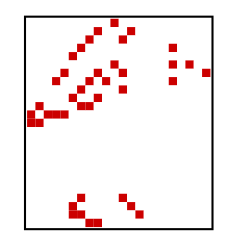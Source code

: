 digraph matriz_1
{
	node[shape = plaintext];
		//Nodos internos
		capa_1[label = <<TABLE BORDER = "1" CELLBORDER = "0" CELLSPACING = "0">
		<TR > <TD BGCOLOR = "#FFFFFF"></TD>	<TD BGCOLOR = "#FFFFFF"></TD>	<TD BGCOLOR = "#FFFFFF"></TD>	<TD BGCOLOR = "#FFFFFF"></TD>	<TD BGCOLOR = "#FFFFFF"></TD>	<TD BGCOLOR = "#FFFFFF"></TD>	<TD BGCOLOR = "#FFFFFF"></TD>	<TD BGCOLOR = "#FFFFFF"></TD>	<TD BGCOLOR = "#FFFFFF"></TD>	<TD BGCOLOR = "#FFFFFF"></TD>	<TD BGCOLOR = "#CC0000"></TD>	<TD BGCOLOR = "#FFFFFF"></TD>	<TD BGCOLOR = "#FFFFFF"></TD>	<TD BGCOLOR = "#FFFFFF"></TD>	<TD BGCOLOR = "#FFFFFF"></TD>	<TD BGCOLOR = "#FFFFFF"></TD>	<TD BGCOLOR = "#FFFFFF"></TD>	<TD BGCOLOR = "#FFFFFF"></TD>	<TD BGCOLOR = "#FFFFFF"></TD>	<TD BGCOLOR = "#FFFFFF"></TD>	<TD BGCOLOR = "#FFFFFF"></TD>	<TD BGCOLOR = "#FFFFFF"></TD>	 </TR>
		<TR > <TD BGCOLOR = "#FFFFFF"></TD>	<TD BGCOLOR = "#FFFFFF"></TD>	<TD BGCOLOR = "#FFFFFF"></TD>	<TD BGCOLOR = "#FFFFFF"></TD>	<TD BGCOLOR = "#FFFFFF"></TD>	<TD BGCOLOR = "#FFFFFF"></TD>	<TD BGCOLOR = "#FFFFFF"></TD>	<TD BGCOLOR = "#FFFFFF"></TD>	<TD BGCOLOR = "#CC0000"></TD>	<TD BGCOLOR = "#FFFFFF"></TD>	<TD BGCOLOR = "#FFFFFF"></TD>	<TD BGCOLOR = "#FFFFFF"></TD>	<TD BGCOLOR = "#CC0000"></TD>	<TD BGCOLOR = "#FFFFFF"></TD>	<TD BGCOLOR = "#FFFFFF"></TD>	<TD BGCOLOR = "#FFFFFF"></TD>	<TD BGCOLOR = "#FFFFFF"></TD>	<TD BGCOLOR = "#FFFFFF"></TD>	<TD BGCOLOR = "#FFFFFF"></TD>	<TD BGCOLOR = "#FFFFFF"></TD>	<TD BGCOLOR = "#FFFFFF"></TD>	<TD BGCOLOR = "#FFFFFF"></TD>	 </TR>
		<TR > <TD BGCOLOR = "#FFFFFF"></TD>	<TD BGCOLOR = "#FFFFFF"></TD>	<TD BGCOLOR = "#FFFFFF"></TD>	<TD BGCOLOR = "#FFFFFF"></TD>	<TD BGCOLOR = "#FFFFFF"></TD>	<TD BGCOLOR = "#FFFFFF"></TD>	<TD BGCOLOR = "#FFFFFF"></TD>	<TD BGCOLOR = "#CC0000"></TD>	<TD BGCOLOR = "#FFFFFF"></TD>	<TD BGCOLOR = "#FFFFFF"></TD>	<TD BGCOLOR = "#FFFFFF"></TD>	<TD BGCOLOR = "#CC0000"></TD>	<TD BGCOLOR = "#FFFFFF"></TD>	<TD BGCOLOR = "#FFFFFF"></TD>	<TD BGCOLOR = "#FFFFFF"></TD>	<TD BGCOLOR = "#FFFFFF"></TD>	<TD BGCOLOR = "#FFFFFF"></TD>	<TD BGCOLOR = "#FFFFFF"></TD>	<TD BGCOLOR = "#FFFFFF"></TD>	<TD BGCOLOR = "#FFFFFF"></TD>	<TD BGCOLOR = "#FFFFFF"></TD>	<TD BGCOLOR = "#FFFFFF"></TD>	 </TR>
		<TR > <TD BGCOLOR = "#FFFFFF"></TD>	<TD BGCOLOR = "#FFFFFF"></TD>	<TD BGCOLOR = "#FFFFFF"></TD>	<TD BGCOLOR = "#FFFFFF"></TD>	<TD BGCOLOR = "#FFFFFF"></TD>	<TD BGCOLOR = "#FFFFFF"></TD>	<TD BGCOLOR = "#CC0000"></TD>	<TD BGCOLOR = "#FFFFFF"></TD>	<TD BGCOLOR = "#FFFFFF"></TD>	<TD BGCOLOR = "#FFFFFF"></TD>	<TD BGCOLOR = "#FFFFFF"></TD>	<TD BGCOLOR = "#FFFFFF"></TD>	<TD BGCOLOR = "#FFFFFF"></TD>	<TD BGCOLOR = "#FFFFFF"></TD>	<TD BGCOLOR = "#FFFFFF"></TD>	<TD BGCOLOR = "#FFFFFF"></TD>	<TD BGCOLOR = "#FFFFFF"></TD>	<TD BGCOLOR = "#CC0000"></TD>	<TD BGCOLOR = "#FFFFFF"></TD>	<TD BGCOLOR = "#FFFFFF"></TD>	<TD BGCOLOR = "#FFFFFF"></TD>	<TD BGCOLOR = "#FFFFFF"></TD>	 </TR>
		<TR > <TD BGCOLOR = "#FFFFFF"></TD>	<TD BGCOLOR = "#FFFFFF"></TD>	<TD BGCOLOR = "#FFFFFF"></TD>	<TD BGCOLOR = "#FFFFFF"></TD>	<TD BGCOLOR = "#FFFFFF"></TD>	<TD BGCOLOR = "#CC0000"></TD>	<TD BGCOLOR = "#FFFFFF"></TD>	<TD BGCOLOR = "#FFFFFF"></TD>	<TD BGCOLOR = "#FFFFFF"></TD>	<TD BGCOLOR = "#FFFFFF"></TD>	<TD BGCOLOR = "#FFFFFF"></TD>	<TD BGCOLOR = "#FFFFFF"></TD>	<TD BGCOLOR = "#FFFFFF"></TD>	<TD BGCOLOR = "#FFFFFF"></TD>	<TD BGCOLOR = "#FFFFFF"></TD>	<TD BGCOLOR = "#FFFFFF"></TD>	<TD BGCOLOR = "#FFFFFF"></TD>	<TD BGCOLOR = "#FFFFFF"></TD>	<TD BGCOLOR = "#FFFFFF"></TD>	<TD BGCOLOR = "#FFFFFF"></TD>	<TD BGCOLOR = "#FFFFFF"></TD>	<TD BGCOLOR = "#FFFFFF"></TD>	 </TR>
		<TR > <TD BGCOLOR = "#FFFFFF"></TD>	<TD BGCOLOR = "#FFFFFF"></TD>	<TD BGCOLOR = "#FFFFFF"></TD>	<TD BGCOLOR = "#FFFFFF"></TD>	<TD BGCOLOR = "#FFFFFF"></TD>	<TD BGCOLOR = "#FFFFFF"></TD>	<TD BGCOLOR = "#FFFFFF"></TD>	<TD BGCOLOR = "#FFFFFF"></TD>	<TD BGCOLOR = "#FFFFFF"></TD>	<TD BGCOLOR = "#FFFFFF"></TD>	<TD BGCOLOR = "#CC0000"></TD>	<TD BGCOLOR = "#FFFFFF"></TD>	<TD BGCOLOR = "#FFFFFF"></TD>	<TD BGCOLOR = "#FFFFFF"></TD>	<TD BGCOLOR = "#FFFFFF"></TD>	<TD BGCOLOR = "#FFFFFF"></TD>	<TD BGCOLOR = "#FFFFFF"></TD>	<TD BGCOLOR = "#CC0000"></TD>	<TD BGCOLOR = "#FFFFFF"></TD>	<TD BGCOLOR = "#CC0000"></TD>	<TD BGCOLOR = "#FFFFFF"></TD>	<TD BGCOLOR = "#FFFFFF"></TD>	 </TR>
		<TR > <TD BGCOLOR = "#FFFFFF"></TD>	<TD BGCOLOR = "#FFFFFF"></TD>	<TD BGCOLOR = "#FFFFFF"></TD>	<TD BGCOLOR = "#FFFFFF"></TD>	<TD BGCOLOR = "#CC0000"></TD>	<TD BGCOLOR = "#FFFFFF"></TD>	<TD BGCOLOR = "#FFFFFF"></TD>	<TD BGCOLOR = "#FFFFFF"></TD>	<TD BGCOLOR = "#CC0000"></TD>	<TD BGCOLOR = "#FFFFFF"></TD>	<TD BGCOLOR = "#FFFFFF"></TD>	<TD BGCOLOR = "#CC0000"></TD>	<TD BGCOLOR = "#FFFFFF"></TD>	<TD BGCOLOR = "#FFFFFF"></TD>	<TD BGCOLOR = "#FFFFFF"></TD>	<TD BGCOLOR = "#FFFFFF"></TD>	<TD BGCOLOR = "#FFFFFF"></TD>	<TD BGCOLOR = "#FFFFFF"></TD>	<TD BGCOLOR = "#FFFFFF"></TD>	<TD BGCOLOR = "#FFFFFF"></TD>	<TD BGCOLOR = "#FFFFFF"></TD>	<TD BGCOLOR = "#CC0000"></TD>	 </TR>
		<TR > <TD BGCOLOR = "#FFFFFF"></TD>	<TD BGCOLOR = "#FFFFFF"></TD>	<TD BGCOLOR = "#FFFFFF"></TD>	<TD BGCOLOR = "#CC0000"></TD>	<TD BGCOLOR = "#FFFFFF"></TD>	<TD BGCOLOR = "#FFFFFF"></TD>	<TD BGCOLOR = "#FFFFFF"></TD>	<TD BGCOLOR = "#CC0000"></TD>	<TD BGCOLOR = "#FFFFFF"></TD>	<TD BGCOLOR = "#CC0000"></TD>	<TD BGCOLOR = "#FFFFFF"></TD>	<TD BGCOLOR = "#FFFFFF"></TD>	<TD BGCOLOR = "#FFFFFF"></TD>	<TD BGCOLOR = "#FFFFFF"></TD>	<TD BGCOLOR = "#FFFFFF"></TD>	<TD BGCOLOR = "#FFFFFF"></TD>	<TD BGCOLOR = "#FFFFFF"></TD>	<TD BGCOLOR = "#CC0000"></TD>	<TD BGCOLOR = "#FFFFFF"></TD>	<TD BGCOLOR = "#FFFFFF"></TD>	<TD BGCOLOR = "#FFFFFF"></TD>	<TD BGCOLOR = "#FFFFFF"></TD>	 </TR>
		<TR > <TD BGCOLOR = "#FFFFFF"></TD>	<TD BGCOLOR = "#FFFFFF"></TD>	<TD BGCOLOR = "#FFFFFF"></TD>	<TD BGCOLOR = "#FFFFFF"></TD>	<TD BGCOLOR = "#FFFFFF"></TD>	<TD BGCOLOR = "#FFFFFF"></TD>	<TD BGCOLOR = "#CC0000"></TD>	<TD BGCOLOR = "#FFFFFF"></TD>	<TD BGCOLOR = "#FFFFFF"></TD>	<TD BGCOLOR = "#FFFFFF"></TD>	<TD BGCOLOR = "#FFFFFF"></TD>	<TD BGCOLOR = "#CC0000"></TD>	<TD BGCOLOR = "#FFFFFF"></TD>	<TD BGCOLOR = "#FFFFFF"></TD>	<TD BGCOLOR = "#FFFFFF"></TD>	<TD BGCOLOR = "#FFFFFF"></TD>	<TD BGCOLOR = "#FFFFFF"></TD>	<TD BGCOLOR = "#FFFFFF"></TD>	<TD BGCOLOR = "#FFFFFF"></TD>	<TD BGCOLOR = "#FFFFFF"></TD>	<TD BGCOLOR = "#FFFFFF"></TD>	<TD BGCOLOR = "#FFFFFF"></TD>	 </TR>
		<TR > <TD BGCOLOR = "#FFFFFF"></TD>	<TD BGCOLOR = "#FFFFFF"></TD>	<TD BGCOLOR = "#FFFFFF"></TD>	<TD BGCOLOR = "#FFFFFF"></TD>	<TD BGCOLOR = "#FFFFFF"></TD>	<TD BGCOLOR = "#CC0000"></TD>	<TD BGCOLOR = "#FFFFFF"></TD>	<TD BGCOLOR = "#FFFFFF"></TD>	<TD BGCOLOR = "#CC0000"></TD>	<TD BGCOLOR = "#FFFFFF"></TD>	<TD BGCOLOR = "#FFFFFF"></TD>	<TD BGCOLOR = "#FFFFFF"></TD>	<TD BGCOLOR = "#FFFFFF"></TD>	<TD BGCOLOR = "#FFFFFF"></TD>	<TD BGCOLOR = "#FFFFFF"></TD>	<TD BGCOLOR = "#FFFFFF"></TD>	<TD BGCOLOR = "#FFFFFF"></TD>	<TD BGCOLOR = "#FFFFFF"></TD>	<TD BGCOLOR = "#FFFFFF"></TD>	<TD BGCOLOR = "#FFFFFF"></TD>	<TD BGCOLOR = "#FFFFFF"></TD>	<TD BGCOLOR = "#FFFFFF"></TD>	 </TR>
		<TR > <TD BGCOLOR = "#FFFFFF"></TD>	<TD BGCOLOR = "#CC0000"></TD>	<TD BGCOLOR = "#FFFFFF"></TD>	<TD BGCOLOR = "#FFFFFF"></TD>	<TD BGCOLOR = "#FFFFFF"></TD>	<TD BGCOLOR = "#FFFFFF"></TD>	<TD BGCOLOR = "#CC0000"></TD>	<TD BGCOLOR = "#CC0000"></TD>	<TD BGCOLOR = "#FFFFFF"></TD>	<TD BGCOLOR = "#FFFFFF"></TD>	<TD BGCOLOR = "#FFFFFF"></TD>	<TD BGCOLOR = "#FFFFFF"></TD>	<TD BGCOLOR = "#FFFFFF"></TD>	<TD BGCOLOR = "#FFFFFF"></TD>	<TD BGCOLOR = "#FFFFFF"></TD>	<TD BGCOLOR = "#FFFFFF"></TD>	<TD BGCOLOR = "#FFFFFF"></TD>	<TD BGCOLOR = "#FFFFFF"></TD>	<TD BGCOLOR = "#FFFFFF"></TD>	<TD BGCOLOR = "#FFFFFF"></TD>	<TD BGCOLOR = "#FFFFFF"></TD>	<TD BGCOLOR = "#FFFFFF"></TD>	 </TR>
		<TR > <TD BGCOLOR = "#CC0000"></TD>	<TD BGCOLOR = "#FFFFFF"></TD>	<TD BGCOLOR = "#CC0000"></TD>	<TD BGCOLOR = "#CC0000"></TD>	<TD BGCOLOR = "#CC0000"></TD>	<TD BGCOLOR = "#FFFFFF"></TD>	<TD BGCOLOR = "#FFFFFF"></TD>	<TD BGCOLOR = "#FFFFFF"></TD>	<TD BGCOLOR = "#FFFFFF"></TD>	<TD BGCOLOR = "#FFFFFF"></TD>	<TD BGCOLOR = "#FFFFFF"></TD>	<TD BGCOLOR = "#FFFFFF"></TD>	<TD BGCOLOR = "#FFFFFF"></TD>	<TD BGCOLOR = "#FFFFFF"></TD>	<TD BGCOLOR = "#FFFFFF"></TD>	<TD BGCOLOR = "#FFFFFF"></TD>	<TD BGCOLOR = "#FFFFFF"></TD>	<TD BGCOLOR = "#FFFFFF"></TD>	<TD BGCOLOR = "#FFFFFF"></TD>	<TD BGCOLOR = "#FFFFFF"></TD>	<TD BGCOLOR = "#FFFFFF"></TD>	<TD BGCOLOR = "#FFFFFF"></TD>	 </TR>
		<TR > <TD BGCOLOR = "#CC0000"></TD>	<TD BGCOLOR = "#CC0000"></TD>	<TD BGCOLOR = "#FFFFFF"></TD>	<TD BGCOLOR = "#FFFFFF"></TD>	<TD BGCOLOR = "#FFFFFF"></TD>	<TD BGCOLOR = "#FFFFFF"></TD>	<TD BGCOLOR = "#FFFFFF"></TD>	<TD BGCOLOR = "#FFFFFF"></TD>	<TD BGCOLOR = "#FFFFFF"></TD>	<TD BGCOLOR = "#FFFFFF"></TD>	<TD BGCOLOR = "#FFFFFF"></TD>	<TD BGCOLOR = "#FFFFFF"></TD>	<TD BGCOLOR = "#FFFFFF"></TD>	<TD BGCOLOR = "#FFFFFF"></TD>	<TD BGCOLOR = "#FFFFFF"></TD>	<TD BGCOLOR = "#FFFFFF"></TD>	<TD BGCOLOR = "#FFFFFF"></TD>	<TD BGCOLOR = "#FFFFFF"></TD>	<TD BGCOLOR = "#FFFFFF"></TD>	<TD BGCOLOR = "#FFFFFF"></TD>	<TD BGCOLOR = "#FFFFFF"></TD>	<TD BGCOLOR = "#FFFFFF"></TD>	 </TR>
		<TR > <TD BGCOLOR = "#FFFFFF"></TD>	<TD BGCOLOR = "#FFFFFF"></TD>	<TD BGCOLOR = "#FFFFFF"></TD>	<TD BGCOLOR = "#FFFFFF"></TD>	<TD BGCOLOR = "#FFFFFF"></TD>	<TD BGCOLOR = "#FFFFFF"></TD>	<TD BGCOLOR = "#FFFFFF"></TD>	<TD BGCOLOR = "#FFFFFF"></TD>	<TD BGCOLOR = "#FFFFFF"></TD>	<TD BGCOLOR = "#FFFFFF"></TD>	<TD BGCOLOR = "#FFFFFF"></TD>	<TD BGCOLOR = "#FFFFFF"></TD>	<TD BGCOLOR = "#FFFFFF"></TD>	<TD BGCOLOR = "#FFFFFF"></TD>	<TD BGCOLOR = "#FFFFFF"></TD>	<TD BGCOLOR = "#FFFFFF"></TD>	<TD BGCOLOR = "#FFFFFF"></TD>	<TD BGCOLOR = "#FFFFFF"></TD>	<TD BGCOLOR = "#FFFFFF"></TD>	<TD BGCOLOR = "#FFFFFF"></TD>	<TD BGCOLOR = "#FFFFFF"></TD>	<TD BGCOLOR = "#FFFFFF"></TD>	 </TR>
		<TR > <TD BGCOLOR = "#FFFFFF"></TD>	<TD BGCOLOR = "#FFFFFF"></TD>	<TD BGCOLOR = "#FFFFFF"></TD>	<TD BGCOLOR = "#FFFFFF"></TD>	<TD BGCOLOR = "#FFFFFF"></TD>	<TD BGCOLOR = "#FFFFFF"></TD>	<TD BGCOLOR = "#FFFFFF"></TD>	<TD BGCOLOR = "#FFFFFF"></TD>	<TD BGCOLOR = "#FFFFFF"></TD>	<TD BGCOLOR = "#FFFFFF"></TD>	<TD BGCOLOR = "#FFFFFF"></TD>	<TD BGCOLOR = "#FFFFFF"></TD>	<TD BGCOLOR = "#FFFFFF"></TD>	<TD BGCOLOR = "#FFFFFF"></TD>	<TD BGCOLOR = "#FFFFFF"></TD>	<TD BGCOLOR = "#FFFFFF"></TD>	<TD BGCOLOR = "#FFFFFF"></TD>	<TD BGCOLOR = "#FFFFFF"></TD>	<TD BGCOLOR = "#FFFFFF"></TD>	<TD BGCOLOR = "#FFFFFF"></TD>	<TD BGCOLOR = "#FFFFFF"></TD>	<TD BGCOLOR = "#FFFFFF"></TD>	 </TR>
		<TR > <TD BGCOLOR = "#FFFFFF"></TD>	<TD BGCOLOR = "#FFFFFF"></TD>	<TD BGCOLOR = "#FFFFFF"></TD>	<TD BGCOLOR = "#FFFFFF"></TD>	<TD BGCOLOR = "#FFFFFF"></TD>	<TD BGCOLOR = "#FFFFFF"></TD>	<TD BGCOLOR = "#FFFFFF"></TD>	<TD BGCOLOR = "#FFFFFF"></TD>	<TD BGCOLOR = "#FFFFFF"></TD>	<TD BGCOLOR = "#FFFFFF"></TD>	<TD BGCOLOR = "#FFFFFF"></TD>	<TD BGCOLOR = "#FFFFFF"></TD>	<TD BGCOLOR = "#FFFFFF"></TD>	<TD BGCOLOR = "#FFFFFF"></TD>	<TD BGCOLOR = "#FFFFFF"></TD>	<TD BGCOLOR = "#FFFFFF"></TD>	<TD BGCOLOR = "#FFFFFF"></TD>	<TD BGCOLOR = "#FFFFFF"></TD>	<TD BGCOLOR = "#FFFFFF"></TD>	<TD BGCOLOR = "#FFFFFF"></TD>	<TD BGCOLOR = "#FFFFFF"></TD>	<TD BGCOLOR = "#FFFFFF"></TD>	 </TR>
		<TR > <TD BGCOLOR = "#FFFFFF"></TD>	<TD BGCOLOR = "#FFFFFF"></TD>	<TD BGCOLOR = "#FFFFFF"></TD>	<TD BGCOLOR = "#FFFFFF"></TD>	<TD BGCOLOR = "#FFFFFF"></TD>	<TD BGCOLOR = "#FFFFFF"></TD>	<TD BGCOLOR = "#FFFFFF"></TD>	<TD BGCOLOR = "#FFFFFF"></TD>	<TD BGCOLOR = "#FFFFFF"></TD>	<TD BGCOLOR = "#FFFFFF"></TD>	<TD BGCOLOR = "#FFFFFF"></TD>	<TD BGCOLOR = "#FFFFFF"></TD>	<TD BGCOLOR = "#FFFFFF"></TD>	<TD BGCOLOR = "#FFFFFF"></TD>	<TD BGCOLOR = "#FFFFFF"></TD>	<TD BGCOLOR = "#FFFFFF"></TD>	<TD BGCOLOR = "#FFFFFF"></TD>	<TD BGCOLOR = "#FFFFFF"></TD>	<TD BGCOLOR = "#FFFFFF"></TD>	<TD BGCOLOR = "#FFFFFF"></TD>	<TD BGCOLOR = "#FFFFFF"></TD>	<TD BGCOLOR = "#FFFFFF"></TD>	 </TR>
		<TR > <TD BGCOLOR = "#FFFFFF"></TD>	<TD BGCOLOR = "#FFFFFF"></TD>	<TD BGCOLOR = "#FFFFFF"></TD>	<TD BGCOLOR = "#FFFFFF"></TD>	<TD BGCOLOR = "#FFFFFF"></TD>	<TD BGCOLOR = "#FFFFFF"></TD>	<TD BGCOLOR = "#FFFFFF"></TD>	<TD BGCOLOR = "#FFFFFF"></TD>	<TD BGCOLOR = "#FFFFFF"></TD>	<TD BGCOLOR = "#FFFFFF"></TD>	<TD BGCOLOR = "#FFFFFF"></TD>	<TD BGCOLOR = "#FFFFFF"></TD>	<TD BGCOLOR = "#FFFFFF"></TD>	<TD BGCOLOR = "#FFFFFF"></TD>	<TD BGCOLOR = "#FFFFFF"></TD>	<TD BGCOLOR = "#FFFFFF"></TD>	<TD BGCOLOR = "#FFFFFF"></TD>	<TD BGCOLOR = "#FFFFFF"></TD>	<TD BGCOLOR = "#FFFFFF"></TD>	<TD BGCOLOR = "#FFFFFF"></TD>	<TD BGCOLOR = "#FFFFFF"></TD>	<TD BGCOLOR = "#FFFFFF"></TD>	 </TR>
		<TR > <TD BGCOLOR = "#FFFFFF"></TD>	<TD BGCOLOR = "#FFFFFF"></TD>	<TD BGCOLOR = "#FFFFFF"></TD>	<TD BGCOLOR = "#FFFFFF"></TD>	<TD BGCOLOR = "#FFFFFF"></TD>	<TD BGCOLOR = "#FFFFFF"></TD>	<TD BGCOLOR = "#FFFFFF"></TD>	<TD BGCOLOR = "#FFFFFF"></TD>	<TD BGCOLOR = "#FFFFFF"></TD>	<TD BGCOLOR = "#FFFFFF"></TD>	<TD BGCOLOR = "#FFFFFF"></TD>	<TD BGCOLOR = "#FFFFFF"></TD>	<TD BGCOLOR = "#FFFFFF"></TD>	<TD BGCOLOR = "#FFFFFF"></TD>	<TD BGCOLOR = "#FFFFFF"></TD>	<TD BGCOLOR = "#FFFFFF"></TD>	<TD BGCOLOR = "#FFFFFF"></TD>	<TD BGCOLOR = "#FFFFFF"></TD>	<TD BGCOLOR = "#FFFFFF"></TD>	<TD BGCOLOR = "#FFFFFF"></TD>	<TD BGCOLOR = "#FFFFFF"></TD>	<TD BGCOLOR = "#FFFFFF"></TD>	 </TR>
		<TR > <TD BGCOLOR = "#FFFFFF"></TD>	<TD BGCOLOR = "#FFFFFF"></TD>	<TD BGCOLOR = "#FFFFFF"></TD>	<TD BGCOLOR = "#FFFFFF"></TD>	<TD BGCOLOR = "#FFFFFF"></TD>	<TD BGCOLOR = "#FFFFFF"></TD>	<TD BGCOLOR = "#FFFFFF"></TD>	<TD BGCOLOR = "#FFFFFF"></TD>	<TD BGCOLOR = "#FFFFFF"></TD>	<TD BGCOLOR = "#FFFFFF"></TD>	<TD BGCOLOR = "#FFFFFF"></TD>	<TD BGCOLOR = "#FFFFFF"></TD>	<TD BGCOLOR = "#FFFFFF"></TD>	<TD BGCOLOR = "#FFFFFF"></TD>	<TD BGCOLOR = "#FFFFFF"></TD>	<TD BGCOLOR = "#FFFFFF"></TD>	<TD BGCOLOR = "#FFFFFF"></TD>	<TD BGCOLOR = "#FFFFFF"></TD>	<TD BGCOLOR = "#FFFFFF"></TD>	<TD BGCOLOR = "#FFFFFF"></TD>	<TD BGCOLOR = "#FFFFFF"></TD>	<TD BGCOLOR = "#FFFFFF"></TD>	 </TR>
		<TR > <TD BGCOLOR = "#FFFFFF"></TD>	<TD BGCOLOR = "#FFFFFF"></TD>	<TD BGCOLOR = "#FFFFFF"></TD>	<TD BGCOLOR = "#FFFFFF"></TD>	<TD BGCOLOR = "#FFFFFF"></TD>	<TD BGCOLOR = "#FFFFFF"></TD>	<TD BGCOLOR = "#FFFFFF"></TD>	<TD BGCOLOR = "#FFFFFF"></TD>	<TD BGCOLOR = "#FFFFFF"></TD>	<TD BGCOLOR = "#FFFFFF"></TD>	<TD BGCOLOR = "#FFFFFF"></TD>	<TD BGCOLOR = "#FFFFFF"></TD>	<TD BGCOLOR = "#FFFFFF"></TD>	<TD BGCOLOR = "#FFFFFF"></TD>	<TD BGCOLOR = "#FFFFFF"></TD>	<TD BGCOLOR = "#FFFFFF"></TD>	<TD BGCOLOR = "#FFFFFF"></TD>	<TD BGCOLOR = "#FFFFFF"></TD>	<TD BGCOLOR = "#FFFFFF"></TD>	<TD BGCOLOR = "#FFFFFF"></TD>	<TD BGCOLOR = "#FFFFFF"></TD>	<TD BGCOLOR = "#FFFFFF"></TD>	 </TR>
		<TR > <TD BGCOLOR = "#FFFFFF"></TD>	<TD BGCOLOR = "#FFFFFF"></TD>	<TD BGCOLOR = "#FFFFFF"></TD>	<TD BGCOLOR = "#FFFFFF"></TD>	<TD BGCOLOR = "#FFFFFF"></TD>	<TD BGCOLOR = "#FFFFFF"></TD>	<TD BGCOLOR = "#CC0000"></TD>	<TD BGCOLOR = "#FFFFFF"></TD>	<TD BGCOLOR = "#FFFFFF"></TD>	<TD BGCOLOR = "#FFFFFF"></TD>	<TD BGCOLOR = "#FFFFFF"></TD>	<TD BGCOLOR = "#CC0000"></TD>	<TD BGCOLOR = "#FFFFFF"></TD>	<TD BGCOLOR = "#FFFFFF"></TD>	<TD BGCOLOR = "#FFFFFF"></TD>	<TD BGCOLOR = "#FFFFFF"></TD>	<TD BGCOLOR = "#FFFFFF"></TD>	<TD BGCOLOR = "#FFFFFF"></TD>	<TD BGCOLOR = "#FFFFFF"></TD>	<TD BGCOLOR = "#FFFFFF"></TD>	<TD BGCOLOR = "#FFFFFF"></TD>	<TD BGCOLOR = "#FFFFFF"></TD>	 </TR>
		<TR > <TD BGCOLOR = "#FFFFFF"></TD>	<TD BGCOLOR = "#FFFFFF"></TD>	<TD BGCOLOR = "#FFFFFF"></TD>	<TD BGCOLOR = "#FFFFFF"></TD>	<TD BGCOLOR = "#FFFFFF"></TD>	<TD BGCOLOR = "#CC0000"></TD>	<TD BGCOLOR = "#FFFFFF"></TD>	<TD BGCOLOR = "#FFFFFF"></TD>	<TD BGCOLOR = "#FFFFFF"></TD>	<TD BGCOLOR = "#FFFFFF"></TD>	<TD BGCOLOR = "#FFFFFF"></TD>	<TD BGCOLOR = "#FFFFFF"></TD>	<TD BGCOLOR = "#CC0000"></TD>	<TD BGCOLOR = "#FFFFFF"></TD>	<TD BGCOLOR = "#FFFFFF"></TD>	<TD BGCOLOR = "#FFFFFF"></TD>	<TD BGCOLOR = "#FFFFFF"></TD>	<TD BGCOLOR = "#FFFFFF"></TD>	<TD BGCOLOR = "#FFFFFF"></TD>	<TD BGCOLOR = "#FFFFFF"></TD>	<TD BGCOLOR = "#FFFFFF"></TD>	<TD BGCOLOR = "#FFFFFF"></TD>	 </TR>
		<TR > <TD BGCOLOR = "#FFFFFF"></TD>	<TD BGCOLOR = "#FFFFFF"></TD>	<TD BGCOLOR = "#FFFFFF"></TD>	<TD BGCOLOR = "#FFFFFF"></TD>	<TD BGCOLOR = "#FFFFFF"></TD>	<TD BGCOLOR = "#CC0000"></TD>	<TD BGCOLOR = "#CC0000"></TD>	<TD BGCOLOR = "#FFFFFF"></TD>	<TD BGCOLOR = "#FFFFFF"></TD>	<TD BGCOLOR = "#FFFFFF"></TD>	<TD BGCOLOR = "#FFFFFF"></TD>	<TD BGCOLOR = "#FFFFFF"></TD>	<TD BGCOLOR = "#FFFFFF"></TD>	<TD BGCOLOR = "#CC0000"></TD>	<TD BGCOLOR = "#FFFFFF"></TD>	<TD BGCOLOR = "#FFFFFF"></TD>	<TD BGCOLOR = "#FFFFFF"></TD>	<TD BGCOLOR = "#FFFFFF"></TD>	<TD BGCOLOR = "#FFFFFF"></TD>	<TD BGCOLOR = "#FFFFFF"></TD>	<TD BGCOLOR = "#FFFFFF"></TD>	<TD BGCOLOR = "#FFFFFF"></TD>	 </TR>
		<TR > <TD BGCOLOR = "#FFFFFF"></TD>	<TD BGCOLOR = "#FFFFFF"></TD>	<TD BGCOLOR = "#FFFFFF"></TD>	<TD BGCOLOR = "#FFFFFF"></TD>	<TD BGCOLOR = "#FFFFFF"></TD>	<TD BGCOLOR = "#FFFFFF"></TD>	<TD BGCOLOR = "#FFFFFF"></TD>	<TD BGCOLOR = "#CC0000"></TD>	<TD BGCOLOR = "#CC0000"></TD>	<TD BGCOLOR = "#FFFFFF"></TD>	<TD BGCOLOR = "#FFFFFF"></TD>	<TD BGCOLOR = "#FFFFFF"></TD>	<TD BGCOLOR = "#FFFFFF"></TD>	<TD BGCOLOR = "#FFFFFF"></TD>	<TD BGCOLOR = "#FFFFFF"></TD>	<TD BGCOLOR = "#FFFFFF"></TD>	<TD BGCOLOR = "#FFFFFF"></TD>	<TD BGCOLOR = "#FFFFFF"></TD>	<TD BGCOLOR = "#FFFFFF"></TD>	<TD BGCOLOR = "#FFFFFF"></TD>	<TD BGCOLOR = "#FFFFFF"></TD>	<TD BGCOLOR = "#FFFFFF"></TD>	 </TR>
		</TABLE>>]


}
